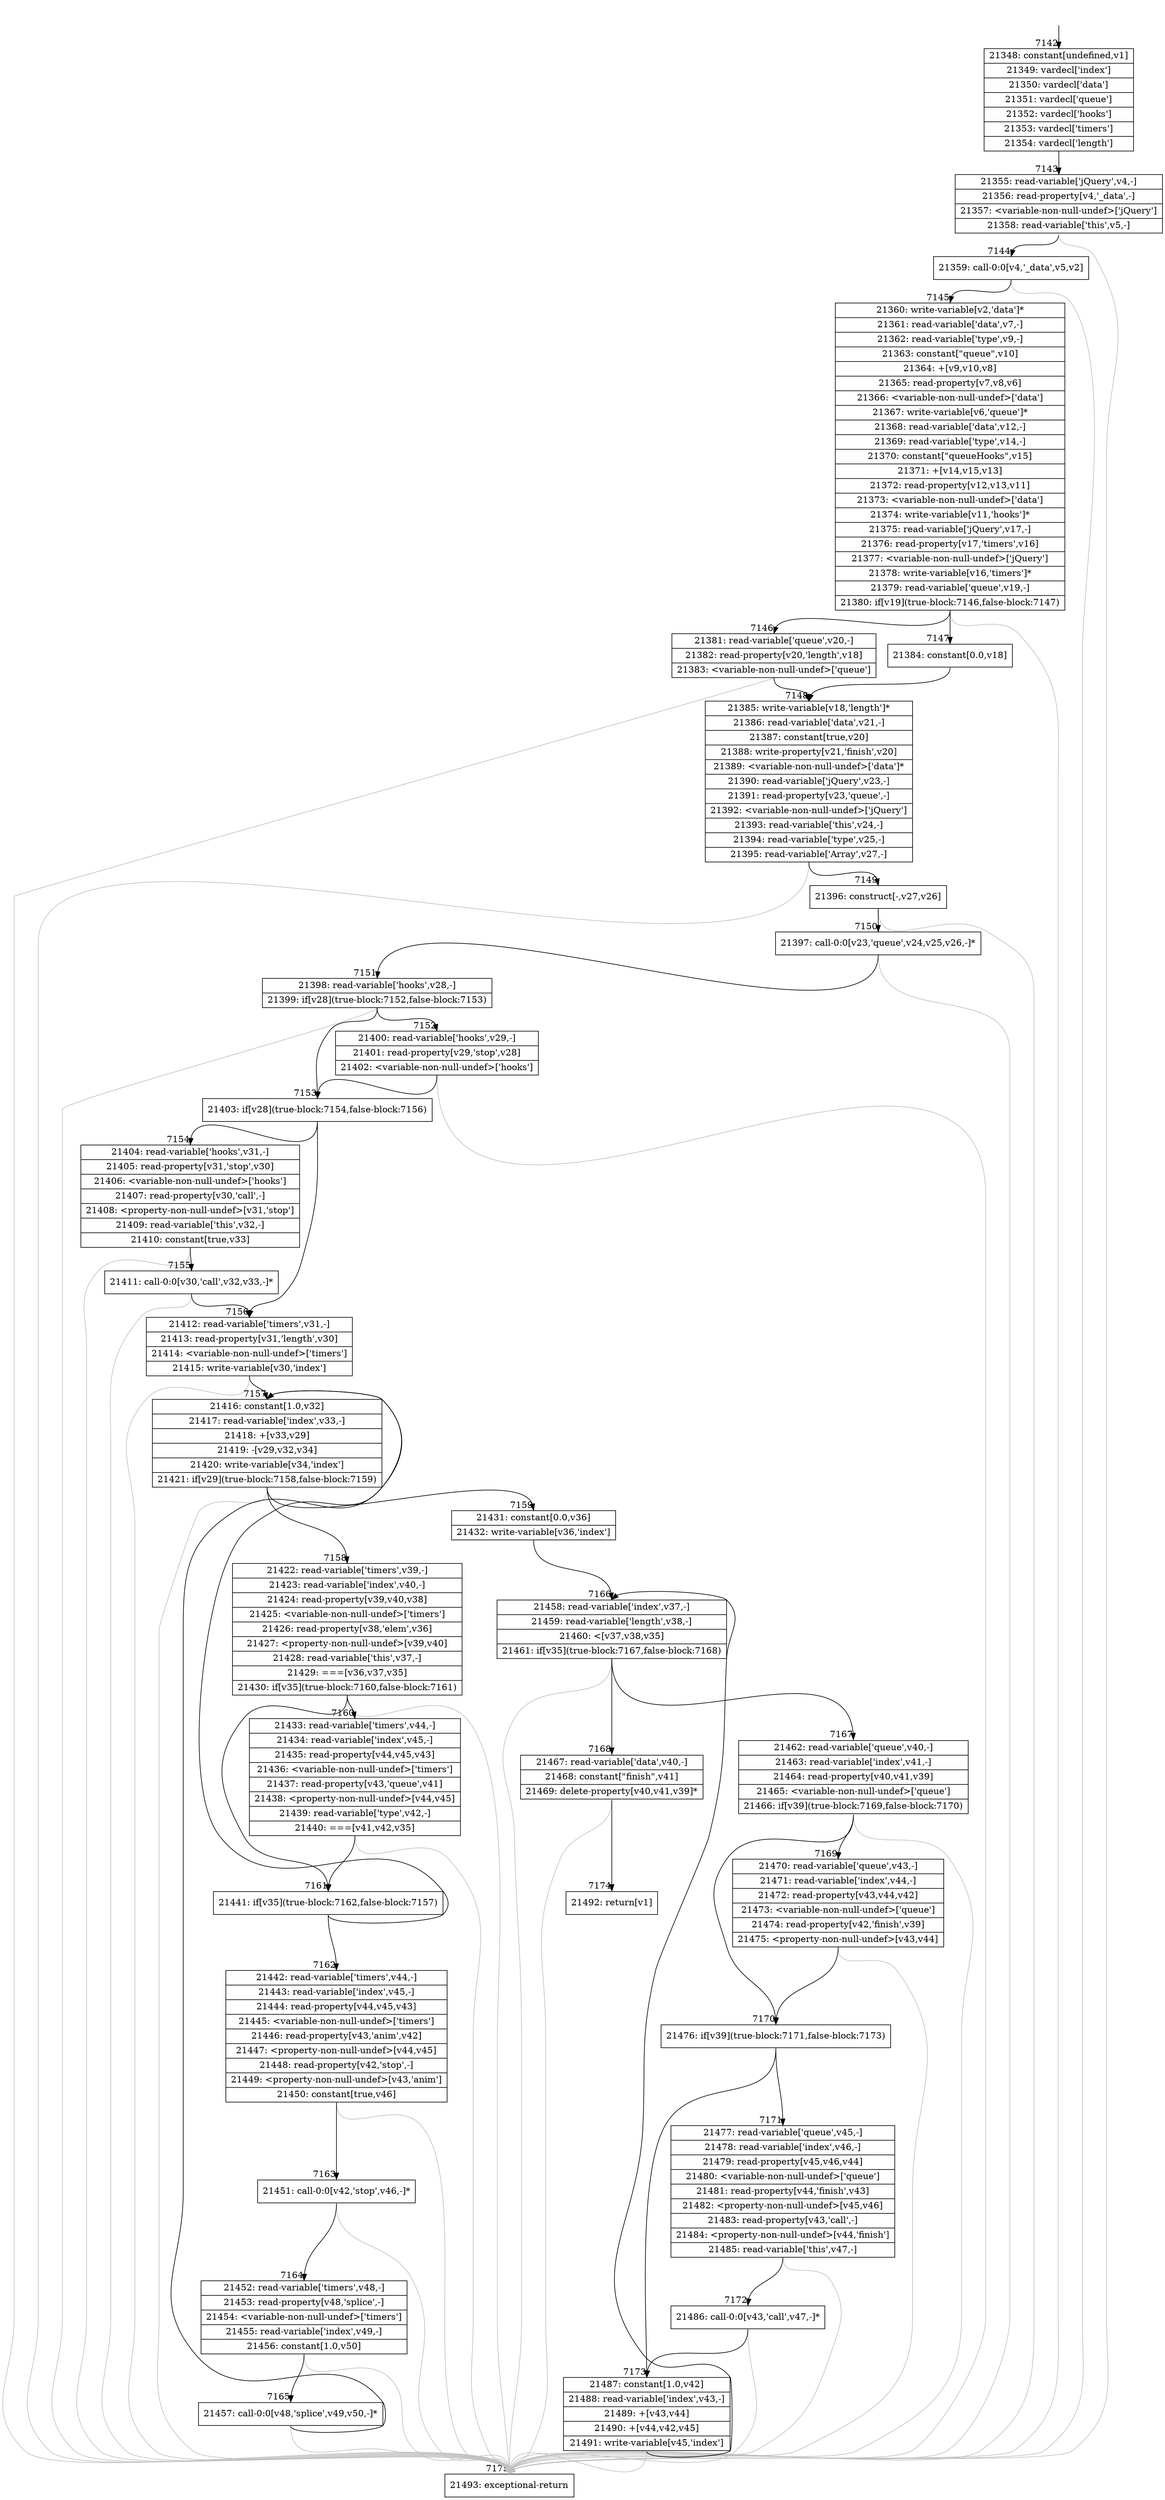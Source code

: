digraph {
rankdir="TD"
BB_entry437[shape=none,label=""];
BB_entry437 -> BB7142 [tailport=s, headport=n, headlabel="    7142"]
BB7142 [shape=record label="{21348: constant[undefined,v1]|21349: vardecl['index']|21350: vardecl['data']|21351: vardecl['queue']|21352: vardecl['hooks']|21353: vardecl['timers']|21354: vardecl['length']}" ] 
BB7142 -> BB7143 [tailport=s, headport=n, headlabel="      7143"]
BB7143 [shape=record label="{21355: read-variable['jQuery',v4,-]|21356: read-property[v4,'_data',-]|21357: \<variable-non-null-undef\>['jQuery']|21358: read-variable['this',v5,-]}" ] 
BB7143 -> BB7144 [tailport=s, headport=n, headlabel="      7144"]
BB7143 -> BB7175 [tailport=s, headport=n, color=gray, headlabel="      7175"]
BB7144 [shape=record label="{21359: call-0:0[v4,'_data',v5,v2]}" ] 
BB7144 -> BB7145 [tailport=s, headport=n, headlabel="      7145"]
BB7144 -> BB7175 [tailport=s, headport=n, color=gray]
BB7145 [shape=record label="{21360: write-variable[v2,'data']*|21361: read-variable['data',v7,-]|21362: read-variable['type',v9,-]|21363: constant[\"queue\",v10]|21364: +[v9,v10,v8]|21365: read-property[v7,v8,v6]|21366: \<variable-non-null-undef\>['data']|21367: write-variable[v6,'queue']*|21368: read-variable['data',v12,-]|21369: read-variable['type',v14,-]|21370: constant[\"queueHooks\",v15]|21371: +[v14,v15,v13]|21372: read-property[v12,v13,v11]|21373: \<variable-non-null-undef\>['data']|21374: write-variable[v11,'hooks']*|21375: read-variable['jQuery',v17,-]|21376: read-property[v17,'timers',v16]|21377: \<variable-non-null-undef\>['jQuery']|21378: write-variable[v16,'timers']*|21379: read-variable['queue',v19,-]|21380: if[v19](true-block:7146,false-block:7147)}" ] 
BB7145 -> BB7146 [tailport=s, headport=n, headlabel="      7146"]
BB7145 -> BB7147 [tailport=s, headport=n, headlabel="      7147"]
BB7145 -> BB7175 [tailport=s, headport=n, color=gray]
BB7146 [shape=record label="{21381: read-variable['queue',v20,-]|21382: read-property[v20,'length',v18]|21383: \<variable-non-null-undef\>['queue']}" ] 
BB7146 -> BB7148 [tailport=s, headport=n, headlabel="      7148"]
BB7146 -> BB7175 [tailport=s, headport=n, color=gray]
BB7147 [shape=record label="{21384: constant[0.0,v18]}" ] 
BB7147 -> BB7148 [tailport=s, headport=n]
BB7148 [shape=record label="{21385: write-variable[v18,'length']*|21386: read-variable['data',v21,-]|21387: constant[true,v20]|21388: write-property[v21,'finish',v20]|21389: \<variable-non-null-undef\>['data']*|21390: read-variable['jQuery',v23,-]|21391: read-property[v23,'queue',-]|21392: \<variable-non-null-undef\>['jQuery']|21393: read-variable['this',v24,-]|21394: read-variable['type',v25,-]|21395: read-variable['Array',v27,-]}" ] 
BB7148 -> BB7149 [tailport=s, headport=n, headlabel="      7149"]
BB7148 -> BB7175 [tailport=s, headport=n, color=gray]
BB7149 [shape=record label="{21396: construct[-,v27,v26]}" ] 
BB7149 -> BB7150 [tailport=s, headport=n, headlabel="      7150"]
BB7149 -> BB7175 [tailport=s, headport=n, color=gray]
BB7150 [shape=record label="{21397: call-0:0[v23,'queue',v24,v25,v26,-]*}" ] 
BB7150 -> BB7151 [tailport=s, headport=n, headlabel="      7151"]
BB7150 -> BB7175 [tailport=s, headport=n, color=gray]
BB7151 [shape=record label="{21398: read-variable['hooks',v28,-]|21399: if[v28](true-block:7152,false-block:7153)}" ] 
BB7151 -> BB7153 [tailport=s, headport=n, headlabel="      7153"]
BB7151 -> BB7152 [tailport=s, headport=n, headlabel="      7152"]
BB7151 -> BB7175 [tailport=s, headport=n, color=gray]
BB7152 [shape=record label="{21400: read-variable['hooks',v29,-]|21401: read-property[v29,'stop',v28]|21402: \<variable-non-null-undef\>['hooks']}" ] 
BB7152 -> BB7153 [tailport=s, headport=n]
BB7152 -> BB7175 [tailport=s, headport=n, color=gray]
BB7153 [shape=record label="{21403: if[v28](true-block:7154,false-block:7156)}" ] 
BB7153 -> BB7154 [tailport=s, headport=n, headlabel="      7154"]
BB7153 -> BB7156 [tailport=s, headport=n, headlabel="      7156"]
BB7154 [shape=record label="{21404: read-variable['hooks',v31,-]|21405: read-property[v31,'stop',v30]|21406: \<variable-non-null-undef\>['hooks']|21407: read-property[v30,'call',-]|21408: \<property-non-null-undef\>[v31,'stop']|21409: read-variable['this',v32,-]|21410: constant[true,v33]}" ] 
BB7154 -> BB7155 [tailport=s, headport=n, headlabel="      7155"]
BB7154 -> BB7175 [tailport=s, headport=n, color=gray]
BB7155 [shape=record label="{21411: call-0:0[v30,'call',v32,v33,-]*}" ] 
BB7155 -> BB7156 [tailport=s, headport=n]
BB7155 -> BB7175 [tailport=s, headport=n, color=gray]
BB7156 [shape=record label="{21412: read-variable['timers',v31,-]|21413: read-property[v31,'length',v30]|21414: \<variable-non-null-undef\>['timers']|21415: write-variable[v30,'index']}" ] 
BB7156 -> BB7157 [tailport=s, headport=n, headlabel="      7157"]
BB7156 -> BB7175 [tailport=s, headport=n, color=gray]
BB7157 [shape=record label="{21416: constant[1.0,v32]|21417: read-variable['index',v33,-]|21418: +[v33,v29]|21419: -[v29,v32,v34]|21420: write-variable[v34,'index']|21421: if[v29](true-block:7158,false-block:7159)}" ] 
BB7157 -> BB7158 [tailport=s, headport=n, headlabel="      7158"]
BB7157 -> BB7159 [tailport=s, headport=n, headlabel="      7159"]
BB7157 -> BB7175 [tailport=s, headport=n, color=gray]
BB7158 [shape=record label="{21422: read-variable['timers',v39,-]|21423: read-variable['index',v40,-]|21424: read-property[v39,v40,v38]|21425: \<variable-non-null-undef\>['timers']|21426: read-property[v38,'elem',v36]|21427: \<property-non-null-undef\>[v39,v40]|21428: read-variable['this',v37,-]|21429: ===[v36,v37,v35]|21430: if[v35](true-block:7160,false-block:7161)}" ] 
BB7158 -> BB7161 [tailport=s, headport=n, headlabel="      7161"]
BB7158 -> BB7160 [tailport=s, headport=n, headlabel="      7160"]
BB7158 -> BB7175 [tailport=s, headport=n, color=gray]
BB7159 [shape=record label="{21431: constant[0.0,v36]|21432: write-variable[v36,'index']}" ] 
BB7159 -> BB7166 [tailport=s, headport=n, headlabel="      7166"]
BB7160 [shape=record label="{21433: read-variable['timers',v44,-]|21434: read-variable['index',v45,-]|21435: read-property[v44,v45,v43]|21436: \<variable-non-null-undef\>['timers']|21437: read-property[v43,'queue',v41]|21438: \<property-non-null-undef\>[v44,v45]|21439: read-variable['type',v42,-]|21440: ===[v41,v42,v35]}" ] 
BB7160 -> BB7161 [tailport=s, headport=n]
BB7160 -> BB7175 [tailport=s, headport=n, color=gray]
BB7161 [shape=record label="{21441: if[v35](true-block:7162,false-block:7157)}" ] 
BB7161 -> BB7162 [tailport=s, headport=n, headlabel="      7162"]
BB7161 -> BB7157 [tailport=s, headport=n]
BB7162 [shape=record label="{21442: read-variable['timers',v44,-]|21443: read-variable['index',v45,-]|21444: read-property[v44,v45,v43]|21445: \<variable-non-null-undef\>['timers']|21446: read-property[v43,'anim',v42]|21447: \<property-non-null-undef\>[v44,v45]|21448: read-property[v42,'stop',-]|21449: \<property-non-null-undef\>[v43,'anim']|21450: constant[true,v46]}" ] 
BB7162 -> BB7163 [tailport=s, headport=n, headlabel="      7163"]
BB7162 -> BB7175 [tailport=s, headport=n, color=gray]
BB7163 [shape=record label="{21451: call-0:0[v42,'stop',v46,-]*}" ] 
BB7163 -> BB7164 [tailport=s, headport=n, headlabel="      7164"]
BB7163 -> BB7175 [tailport=s, headport=n, color=gray]
BB7164 [shape=record label="{21452: read-variable['timers',v48,-]|21453: read-property[v48,'splice',-]|21454: \<variable-non-null-undef\>['timers']|21455: read-variable['index',v49,-]|21456: constant[1.0,v50]}" ] 
BB7164 -> BB7165 [tailport=s, headport=n, headlabel="      7165"]
BB7164 -> BB7175 [tailport=s, headport=n, color=gray]
BB7165 [shape=record label="{21457: call-0:0[v48,'splice',v49,v50,-]*}" ] 
BB7165 -> BB7157 [tailport=s, headport=n]
BB7165 -> BB7175 [tailport=s, headport=n, color=gray]
BB7166 [shape=record label="{21458: read-variable['index',v37,-]|21459: read-variable['length',v38,-]|21460: \<[v37,v38,v35]|21461: if[v35](true-block:7167,false-block:7168)}" ] 
BB7166 -> BB7167 [tailport=s, headport=n, headlabel="      7167"]
BB7166 -> BB7168 [tailport=s, headport=n, headlabel="      7168"]
BB7166 -> BB7175 [tailport=s, headport=n, color=gray]
BB7167 [shape=record label="{21462: read-variable['queue',v40,-]|21463: read-variable['index',v41,-]|21464: read-property[v40,v41,v39]|21465: \<variable-non-null-undef\>['queue']|21466: if[v39](true-block:7169,false-block:7170)}" ] 
BB7167 -> BB7170 [tailport=s, headport=n, headlabel="      7170"]
BB7167 -> BB7169 [tailport=s, headport=n, headlabel="      7169"]
BB7167 -> BB7175 [tailport=s, headport=n, color=gray]
BB7168 [shape=record label="{21467: read-variable['data',v40,-]|21468: constant[\"finish\",v41]|21469: delete-property[v40,v41,v39]*}" ] 
BB7168 -> BB7174 [tailport=s, headport=n, headlabel="      7174"]
BB7168 -> BB7175 [tailport=s, headport=n, color=gray]
BB7169 [shape=record label="{21470: read-variable['queue',v43,-]|21471: read-variable['index',v44,-]|21472: read-property[v43,v44,v42]|21473: \<variable-non-null-undef\>['queue']|21474: read-property[v42,'finish',v39]|21475: \<property-non-null-undef\>[v43,v44]}" ] 
BB7169 -> BB7170 [tailport=s, headport=n]
BB7169 -> BB7175 [tailport=s, headport=n, color=gray]
BB7170 [shape=record label="{21476: if[v39](true-block:7171,false-block:7173)}" ] 
BB7170 -> BB7171 [tailport=s, headport=n, headlabel="      7171"]
BB7170 -> BB7173 [tailport=s, headport=n, headlabel="      7173"]
BB7171 [shape=record label="{21477: read-variable['queue',v45,-]|21478: read-variable['index',v46,-]|21479: read-property[v45,v46,v44]|21480: \<variable-non-null-undef\>['queue']|21481: read-property[v44,'finish',v43]|21482: \<property-non-null-undef\>[v45,v46]|21483: read-property[v43,'call',-]|21484: \<property-non-null-undef\>[v44,'finish']|21485: read-variable['this',v47,-]}" ] 
BB7171 -> BB7172 [tailport=s, headport=n, headlabel="      7172"]
BB7171 -> BB7175 [tailport=s, headport=n, color=gray]
BB7172 [shape=record label="{21486: call-0:0[v43,'call',v47,-]*}" ] 
BB7172 -> BB7173 [tailport=s, headport=n]
BB7172 -> BB7175 [tailport=s, headport=n, color=gray]
BB7173 [shape=record label="{21487: constant[1.0,v42]|21488: read-variable['index',v43,-]|21489: +[v43,v44]|21490: +[v44,v42,v45]|21491: write-variable[v45,'index']}" ] 
BB7173 -> BB7166 [tailport=s, headport=n]
BB7173 -> BB7175 [tailport=s, headport=n, color=gray]
BB7174 [shape=record label="{21492: return[v1]}" ] 
BB7175 [shape=record label="{21493: exceptional-return}" ] 
}
